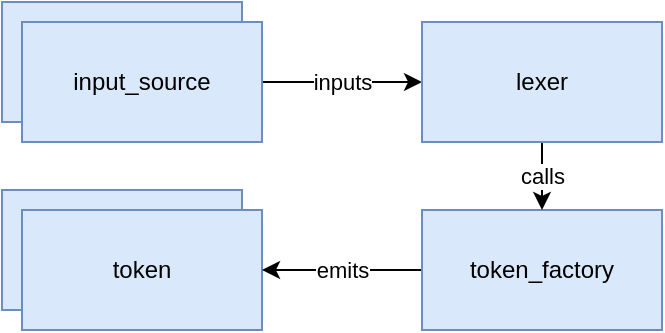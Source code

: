 <mxfile version="12.7.9" type="device"><diagram id="ERvEikIAbuAEUn9lf5Qu" name="Page-1"><mxGraphModel dx="2062" dy="1176" grid="1" gridSize="10" guides="1" tooltips="1" connect="1" arrows="1" fold="1" page="1" pageScale="1" pageWidth="413" pageHeight="291" math="0" shadow="0"><root><mxCell id="0"/><mxCell id="1" parent="0"/><mxCell id="h-H5BLXU3YzBrnhIGryR-5" value="token" style="rounded=0;whiteSpace=wrap;html=1;flipV=0;flipH=1;direction=east;verticalAlign=middle;fillColor=#dae8fc;strokeColor=#6c8ebf;" vertex="1" parent="1"><mxGeometry x="42" y="144" width="120" height="60" as="geometry"/></mxCell><mxCell id="QlQmvvS0TMtKOBI_XdEg-3" value="token" style="rounded=0;whiteSpace=wrap;html=1;flipV=0;flipH=1;direction=east;verticalAlign=middle;fillColor=#dae8fc;strokeColor=#6c8ebf;" parent="1" vertex="1"><mxGeometry x="52" y="154" width="120" height="60" as="geometry"/></mxCell><mxCell id="h-H5BLXU3YzBrnhIGryR-2" value="&lt;div&gt;emits&lt;/div&gt;" style="edgeStyle=orthogonalEdgeStyle;rounded=0;orthogonalLoop=1;jettySize=auto;html=1;" edge="1" parent="1" source="QlQmvvS0TMtKOBI_XdEg-4" target="QlQmvvS0TMtKOBI_XdEg-3"><mxGeometry relative="1" as="geometry"/></mxCell><mxCell id="QlQmvvS0TMtKOBI_XdEg-4" value="token_factory" style="rounded=0;whiteSpace=wrap;html=1;flipV=0;flipH=1;direction=east;verticalAlign=middle;fillColor=#dae8fc;strokeColor=#6c8ebf;" parent="1" vertex="1"><mxGeometry x="252" y="154" width="120" height="60" as="geometry"/></mxCell><mxCell id="QlQmvvS0TMtKOBI_XdEg-7" value="" style="rounded=0;whiteSpace=wrap;html=1;fillColor=#dae8fc;strokeColor=#6c8ebf;" parent="1" vertex="1"><mxGeometry x="42" y="50" width="120" height="60" as="geometry"/></mxCell><mxCell id="h-H5BLXU3YzBrnhIGryR-4" value="&lt;div&gt;inputs&lt;/div&gt;" style="edgeStyle=orthogonalEdgeStyle;rounded=0;orthogonalLoop=1;jettySize=auto;html=1;" edge="1" parent="1" source="QlQmvvS0TMtKOBI_XdEg-6" target="h-H5BLXU3YzBrnhIGryR-3"><mxGeometry relative="1" as="geometry"/></mxCell><mxCell id="QlQmvvS0TMtKOBI_XdEg-6" value="input_source" style="rounded=0;whiteSpace=wrap;html=1;fillColor=#dae8fc;strokeColor=#6c8ebf;" parent="1" vertex="1"><mxGeometry x="52" y="60" width="120" height="60" as="geometry"/></mxCell><mxCell id="h-H5BLXU3YzBrnhIGryR-6" value="&lt;div&gt;calls&lt;/div&gt;" style="edgeStyle=orthogonalEdgeStyle;rounded=0;orthogonalLoop=1;jettySize=auto;html=1;" edge="1" parent="1" source="h-H5BLXU3YzBrnhIGryR-3" target="QlQmvvS0TMtKOBI_XdEg-4"><mxGeometry relative="1" as="geometry"/></mxCell><mxCell id="h-H5BLXU3YzBrnhIGryR-3" value="&lt;div&gt;lexer&lt;/div&gt;" style="rounded=0;whiteSpace=wrap;html=1;fillColor=#dae8fc;strokeColor=#6c8ebf;" vertex="1" parent="1"><mxGeometry x="252" y="60" width="120" height="60" as="geometry"/></mxCell></root></mxGraphModel></diagram></mxfile>
